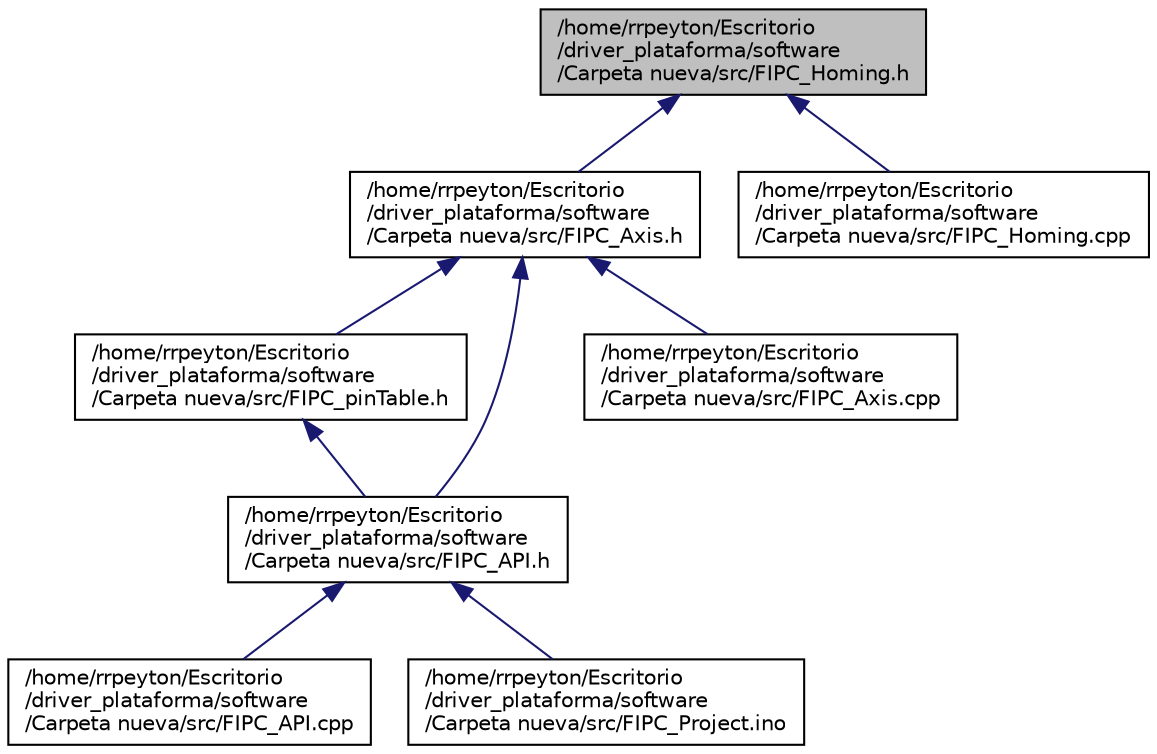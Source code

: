 digraph "/home/rrpeyton/Escritorio/driver_plataforma/software/Carpeta nueva/src/FIPC_Homing.h"
{
 // LATEX_PDF_SIZE
  edge [fontname="Helvetica",fontsize="10",labelfontname="Helvetica",labelfontsize="10"];
  node [fontname="Helvetica",fontsize="10",shape=record];
  Node1 [label="/home/rrpeyton/Escritorio\l/driver_plataforma/software\l/Carpeta nueva/src/FIPC_Homing.h",height=0.2,width=0.4,color="black", fillcolor="grey75", style="filled", fontcolor="black",tooltip="Clase que implementa la búsqueda de la referencia cero."];
  Node1 -> Node2 [dir="back",color="midnightblue",fontsize="10",style="solid",fontname="Helvetica"];
  Node2 [label="/home/rrpeyton/Escritorio\l/driver_plataforma/software\l/Carpeta nueva/src/FIPC_Axis.h",height=0.2,width=0.4,color="black", fillcolor="white", style="filled",URL="$_f_i_p_c___axis_8h.html",tooltip="Clase que implementa el control de un eje."];
  Node2 -> Node3 [dir="back",color="midnightblue",fontsize="10",style="solid",fontname="Helvetica"];
  Node3 [label="/home/rrpeyton/Escritorio\l/driver_plataforma/software\l/Carpeta nueva/src/FIPC_pinTable.h",height=0.2,width=0.4,color="black", fillcolor="white", style="filled",URL="$_f_i_p_c__pin_table_8h.html",tooltip="Definiciones de Hardware."];
  Node3 -> Node4 [dir="back",color="midnightblue",fontsize="10",style="solid",fontname="Helvetica"];
  Node4 [label="/home/rrpeyton/Escritorio\l/driver_plataforma/software\l/Carpeta nueva/src/FIPC_API.h",height=0.2,width=0.4,color="black", fillcolor="white", style="filled",URL="$_f_i_p_c___a_p_i_8h.html",tooltip="Interfaz de aplicación del controlador."];
  Node4 -> Node5 [dir="back",color="midnightblue",fontsize="10",style="solid",fontname="Helvetica"];
  Node5 [label="/home/rrpeyton/Escritorio\l/driver_plataforma/software\l/Carpeta nueva/src/FIPC_API.cpp",height=0.2,width=0.4,color="black", fillcolor="white", style="filled",URL="$_f_i_p_c___a_p_i_8cpp.html",tooltip="Interfaz de aplicación del controlador."];
  Node4 -> Node6 [dir="back",color="midnightblue",fontsize="10",style="solid",fontname="Helvetica"];
  Node6 [label="/home/rrpeyton/Escritorio\l/driver_plataforma/software\l/Carpeta nueva/src/FIPC_Project.ino",height=0.2,width=0.4,color="black", fillcolor="white", style="filled",URL="$_f_i_p_c___project_8ino.html",tooltip="Programa principal del proyecto."];
  Node2 -> Node4 [dir="back",color="midnightblue",fontsize="10",style="solid",fontname="Helvetica"];
  Node2 -> Node7 [dir="back",color="midnightblue",fontsize="10",style="solid",fontname="Helvetica"];
  Node7 [label="/home/rrpeyton/Escritorio\l/driver_plataforma/software\l/Carpeta nueva/src/FIPC_Axis.cpp",height=0.2,width=0.4,color="black", fillcolor="white", style="filled",URL="$_f_i_p_c___axis_8cpp.html",tooltip="Clase que implementa el control de un eje."];
  Node1 -> Node8 [dir="back",color="midnightblue",fontsize="10",style="solid",fontname="Helvetica"];
  Node8 [label="/home/rrpeyton/Escritorio\l/driver_plataforma/software\l/Carpeta nueva/src/FIPC_Homing.cpp",height=0.2,width=0.4,color="black", fillcolor="white", style="filled",URL="$_f_i_p_c___homing_8cpp.html",tooltip="Clase que implementa la búsqueda de la referencia cero."];
}
